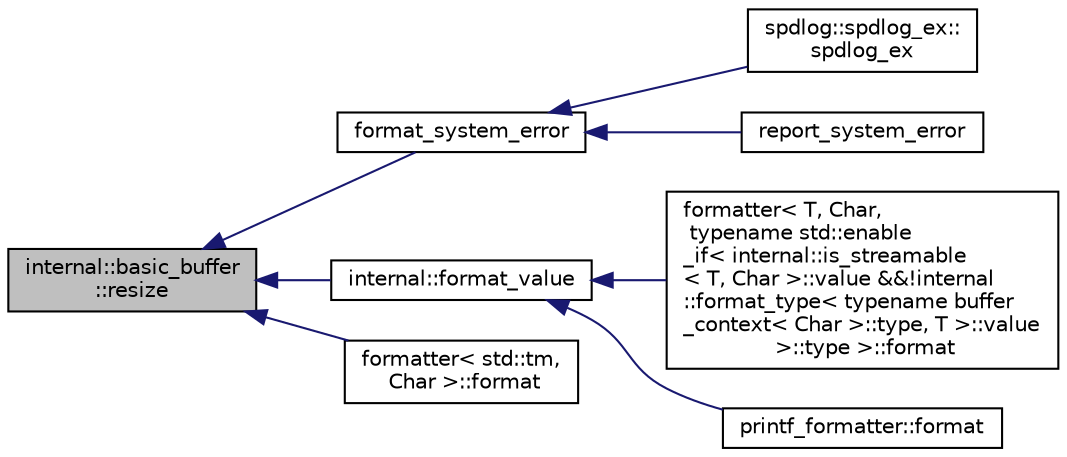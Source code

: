 digraph "internal::basic_buffer::resize"
{
  edge [fontname="Helvetica",fontsize="10",labelfontname="Helvetica",labelfontsize="10"];
  node [fontname="Helvetica",fontsize="10",shape=record];
  rankdir="LR";
  Node1 [label="internal::basic_buffer\l::resize",height=0.2,width=0.4,color="black", fillcolor="grey75", style="filled" fontcolor="black"];
  Node1 -> Node2 [dir="back",color="midnightblue",fontsize="10",style="solid",fontname="Helvetica"];
  Node2 [label="format_system_error",height=0.2,width=0.4,color="black", fillcolor="white", style="filled",URL="$format_8h.html#ac99badb700e346dd1c86629e4e3b900d"];
  Node2 -> Node3 [dir="back",color="midnightblue",fontsize="10",style="solid",fontname="Helvetica"];
  Node3 [label="spdlog::spdlog_ex::\lspdlog_ex",height=0.2,width=0.4,color="black", fillcolor="white", style="filled",URL="$classspdlog_1_1spdlog__ex.html#a0758933dd1e6c4c8e76bb8e7134f7d9b"];
  Node2 -> Node4 [dir="back",color="midnightblue",fontsize="10",style="solid",fontname="Helvetica"];
  Node4 [label="report_system_error",height=0.2,width=0.4,color="black", fillcolor="white", style="filled",URL="$format_8h.html#aa87a526a913eeaf54e8d7b16020c8174"];
  Node1 -> Node5 [dir="back",color="midnightblue",fontsize="10",style="solid",fontname="Helvetica"];
  Node5 [label="internal::format_value",height=0.2,width=0.4,color="black", fillcolor="white", style="filled",URL="$namespaceinternal.html#a1be3f9974ada7afa2fc121fd6cf13521"];
  Node5 -> Node6 [dir="back",color="midnightblue",fontsize="10",style="solid",fontname="Helvetica"];
  Node6 [label="formatter\< T, Char,\l typename std::enable\l_if\< internal::is_streamable\l\< T, Char \>::value &&!internal\l::format_type\< typename buffer\l_context\< Char \>::type, T \>::value\l \>::type \>::format",height=0.2,width=0.4,color="black", fillcolor="white", style="filled",URL="$structformatter_3_01_t_00_01_char_00_01typename_01std_1_1enable__if_3_01internal_1_1is__streamabdfe791f5d6e0a8acd43f884d0761b8af.html#ae9b195822bae194b4006b061c16eaa0a"];
  Node5 -> Node7 [dir="back",color="midnightblue",fontsize="10",style="solid",fontname="Helvetica"];
  Node7 [label="printf_formatter::format",height=0.2,width=0.4,color="black", fillcolor="white", style="filled",URL="$structprintf__formatter.html#a339e8b7c2916129b1e1001bfd68fe584"];
  Node1 -> Node8 [dir="back",color="midnightblue",fontsize="10",style="solid",fontname="Helvetica"];
  Node8 [label="formatter\< std::tm,\l Char \>::format",height=0.2,width=0.4,color="black", fillcolor="white", style="filled",URL="$structformatter_3_01std_1_1tm_00_01_char_01_4.html#ab9ede05d9788f38bfc435af29d7fefe0"];
}
